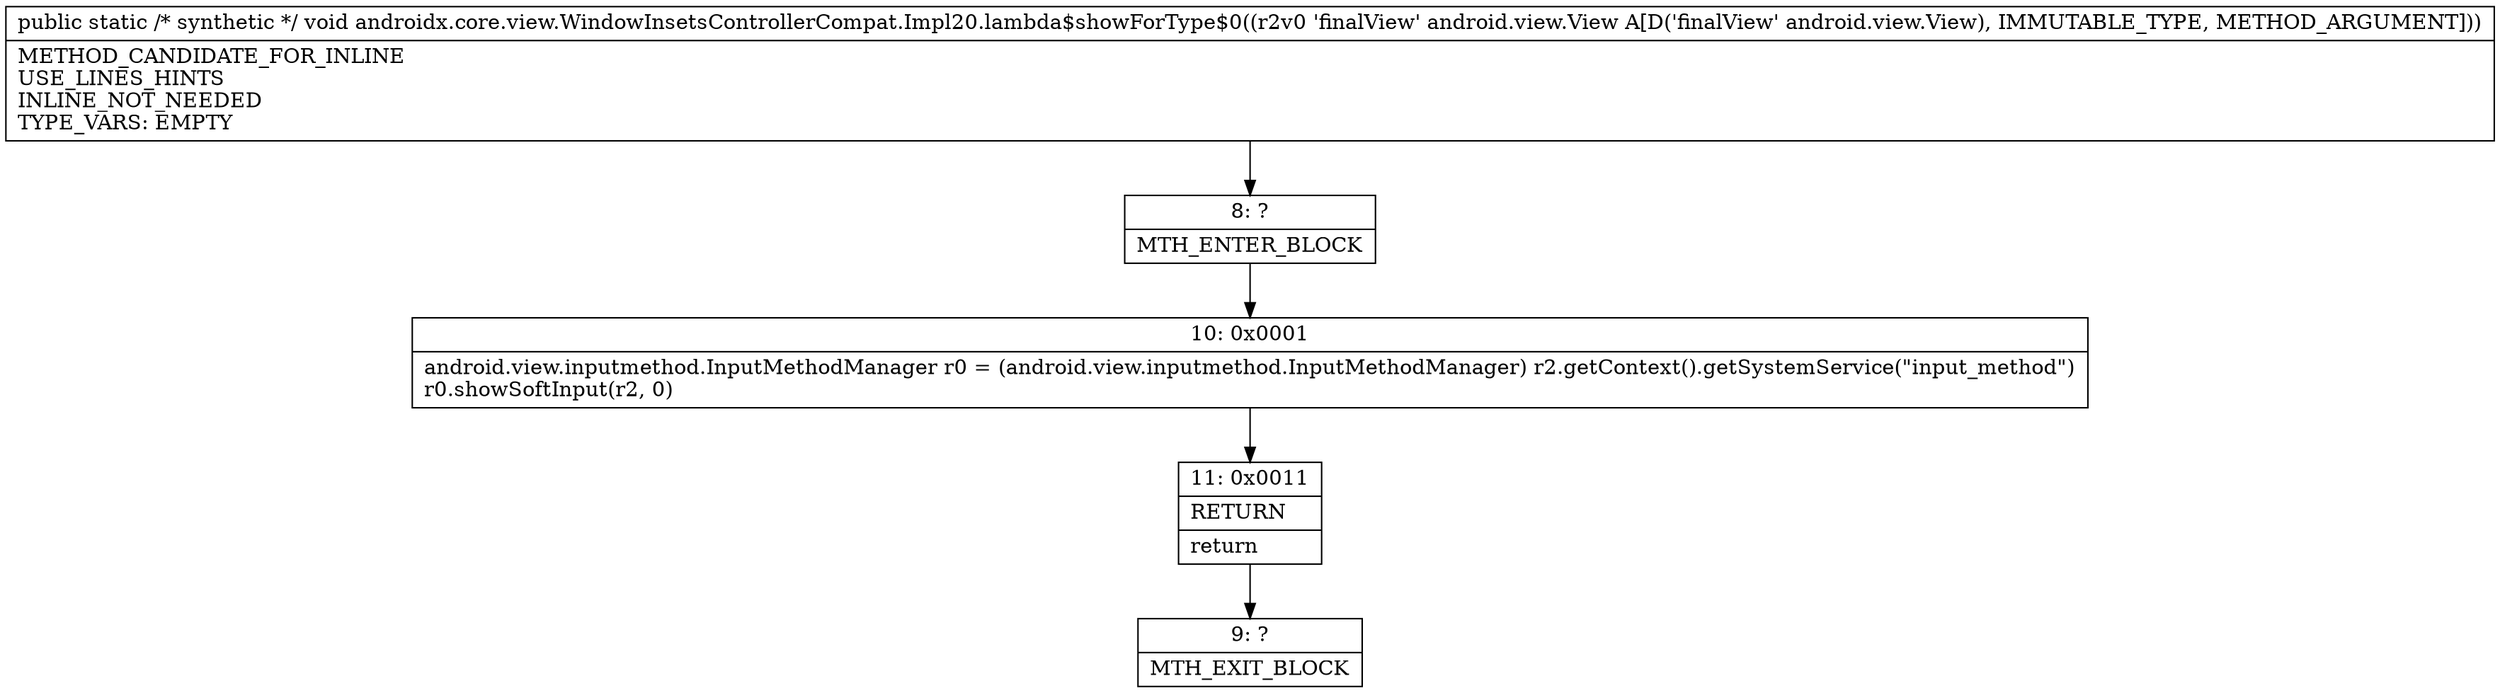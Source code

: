 digraph "CFG forandroidx.core.view.WindowInsetsControllerCompat.Impl20.lambda$showForType$0(Landroid\/view\/View;)V" {
Node_8 [shape=record,label="{8\:\ ?|MTH_ENTER_BLOCK\l}"];
Node_10 [shape=record,label="{10\:\ 0x0001|android.view.inputmethod.InputMethodManager r0 = (android.view.inputmethod.InputMethodManager) r2.getContext().getSystemService(\"input_method\")\lr0.showSoftInput(r2, 0)\l}"];
Node_11 [shape=record,label="{11\:\ 0x0011|RETURN\l|return\l}"];
Node_9 [shape=record,label="{9\:\ ?|MTH_EXIT_BLOCK\l}"];
MethodNode[shape=record,label="{public static \/* synthetic *\/ void androidx.core.view.WindowInsetsControllerCompat.Impl20.lambda$showForType$0((r2v0 'finalView' android.view.View A[D('finalView' android.view.View), IMMUTABLE_TYPE, METHOD_ARGUMENT]))  | METHOD_CANDIDATE_FOR_INLINE\lUSE_LINES_HINTS\lINLINE_NOT_NEEDED\lTYPE_VARS: EMPTY\l}"];
MethodNode -> Node_8;Node_8 -> Node_10;
Node_10 -> Node_11;
Node_11 -> Node_9;
}

